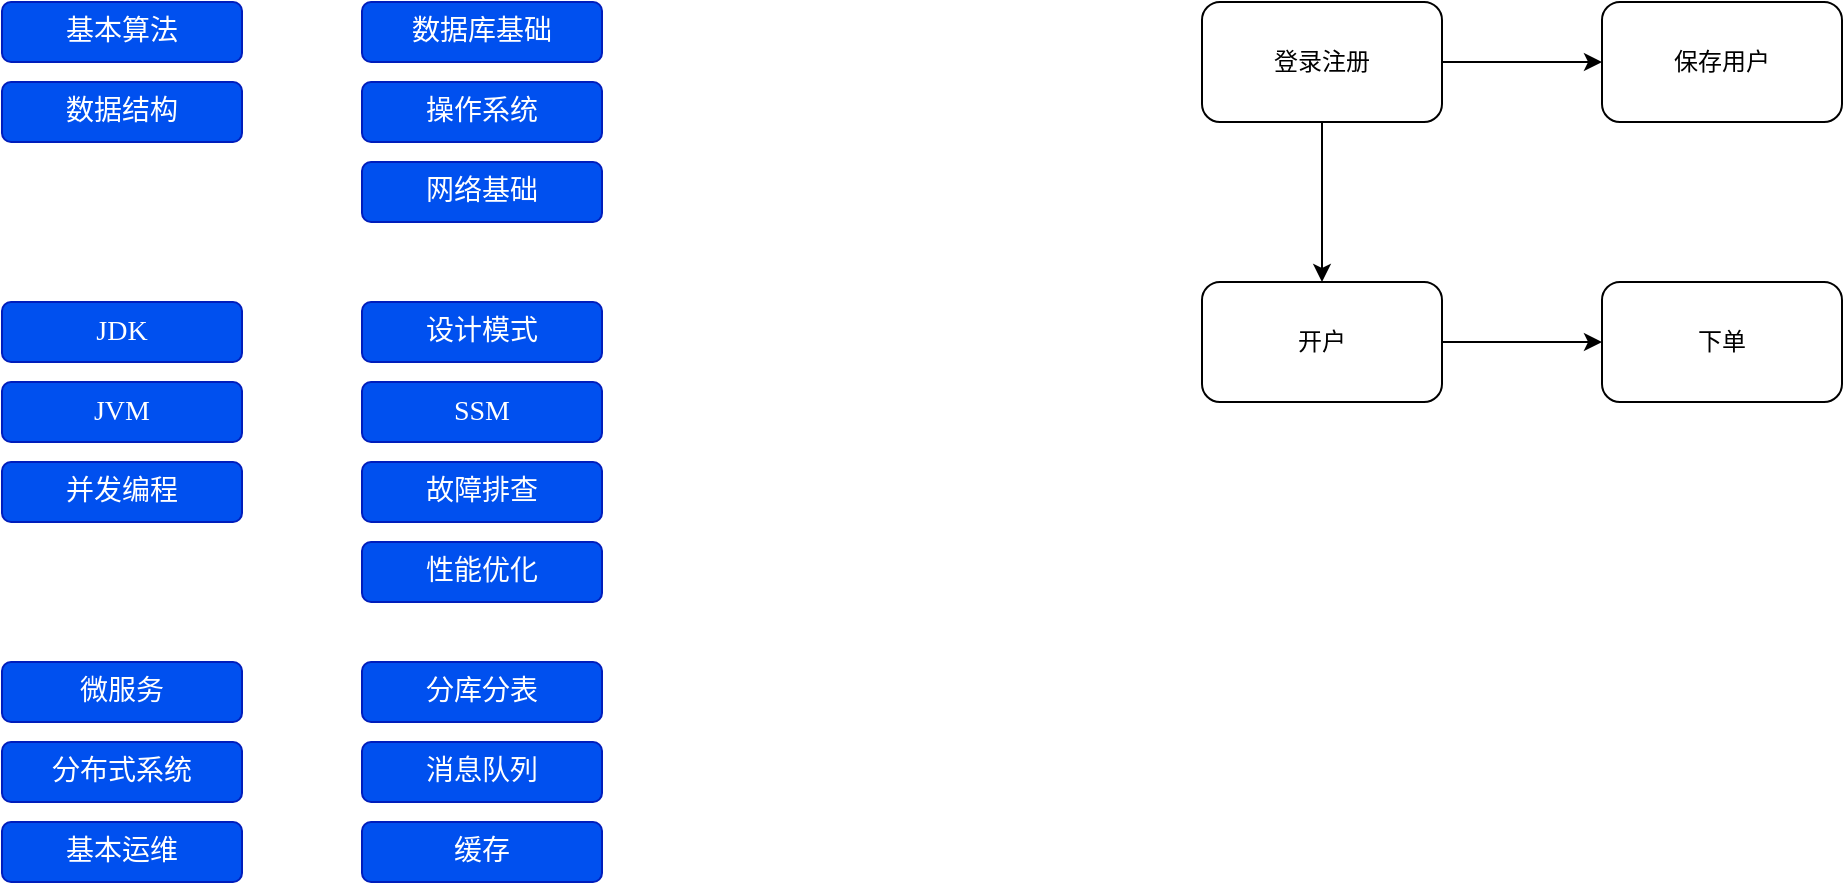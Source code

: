 <mxfile version="16.6.1" type="github">
  <diagram id="jMUCffKsJ7CRJ28KtjYn" name="Page-1">
    <mxGraphModel dx="1426" dy="794" grid="1" gridSize="10" guides="1" tooltips="1" connect="1" arrows="1" fold="1" page="1" pageScale="1" pageWidth="1654" pageHeight="2336" math="0" shadow="0">
      <root>
        <mxCell id="0" />
        <mxCell id="1" parent="0" />
        <mxCell id="o8Iqj-5iZBnQBGtUt5R7-1" value="&lt;font color=&quot;#ffffff&quot; style=&quot;font-size: 14px&quot; face=&quot;Verdana&quot;&gt;基本算法&lt;/font&gt;" style="rounded=1;whiteSpace=wrap;html=1;fillColor=#0050ef;fontColor=#ffffff;strokeColor=#001DBC;" parent="1" vertex="1">
          <mxGeometry x="210" y="80" width="120" height="30" as="geometry" />
        </mxCell>
        <mxCell id="o8Iqj-5iZBnQBGtUt5R7-2" value="&lt;font color=&quot;#ffffff&quot; style=&quot;font-size: 14px&quot; face=&quot;Verdana&quot;&gt;数据结构&lt;/font&gt;" style="rounded=1;whiteSpace=wrap;html=1;fillColor=#0050ef;fontColor=#ffffff;strokeColor=#001DBC;" parent="1" vertex="1">
          <mxGeometry x="210" y="120" width="120" height="30" as="geometry" />
        </mxCell>
        <mxCell id="o8Iqj-5iZBnQBGtUt5R7-3" value="&lt;font color=&quot;#ffffff&quot; style=&quot;font-size: 14px&quot; face=&quot;Verdana&quot;&gt;数据库基础&lt;/font&gt;" style="rounded=1;whiteSpace=wrap;html=1;fillColor=#0050ef;fontColor=#ffffff;strokeColor=#001DBC;" parent="1" vertex="1">
          <mxGeometry x="390" y="80" width="120" height="30" as="geometry" />
        </mxCell>
        <mxCell id="o8Iqj-5iZBnQBGtUt5R7-4" value="&lt;font color=&quot;#ffffff&quot; style=&quot;font-size: 14px&quot; face=&quot;Verdana&quot;&gt;操作系统&lt;/font&gt;" style="rounded=1;whiteSpace=wrap;html=1;fillColor=#0050ef;fontColor=#ffffff;strokeColor=#001DBC;" parent="1" vertex="1">
          <mxGeometry x="390" y="120" width="120" height="30" as="geometry" />
        </mxCell>
        <mxCell id="o8Iqj-5iZBnQBGtUt5R7-5" value="&lt;font color=&quot;#ffffff&quot; style=&quot;font-size: 14px&quot; face=&quot;Verdana&quot;&gt;网络基础&lt;/font&gt;" style="rounded=1;whiteSpace=wrap;html=1;fillColor=#0050ef;fontColor=#ffffff;strokeColor=#001DBC;" parent="1" vertex="1">
          <mxGeometry x="390" y="160" width="120" height="30" as="geometry" />
        </mxCell>
        <mxCell id="o8Iqj-5iZBnQBGtUt5R7-7" value="&lt;font color=&quot;#ffffff&quot; style=&quot;font-size: 14px&quot; face=&quot;Verdana&quot;&gt;JDK&lt;br&gt;&lt;/font&gt;" style="rounded=1;whiteSpace=wrap;html=1;fillColor=#0050ef;fontColor=#ffffff;strokeColor=#001DBC;" parent="1" vertex="1">
          <mxGeometry x="210" y="230" width="120" height="30" as="geometry" />
        </mxCell>
        <mxCell id="o8Iqj-5iZBnQBGtUt5R7-8" value="&lt;font color=&quot;#ffffff&quot; style=&quot;font-size: 14px&quot; face=&quot;Verdana&quot;&gt;设计模式&lt;br&gt;&lt;/font&gt;" style="rounded=1;whiteSpace=wrap;html=1;fillColor=#0050ef;fontColor=#ffffff;strokeColor=#001DBC;" parent="1" vertex="1">
          <mxGeometry x="390" y="230" width="120" height="30" as="geometry" />
        </mxCell>
        <mxCell id="o8Iqj-5iZBnQBGtUt5R7-9" value="&lt;font color=&quot;#ffffff&quot; style=&quot;font-size: 14px&quot; face=&quot;Verdana&quot;&gt;JVM&lt;br&gt;&lt;/font&gt;" style="rounded=1;whiteSpace=wrap;html=1;fillColor=#0050ef;fontColor=#ffffff;strokeColor=#001DBC;" parent="1" vertex="1">
          <mxGeometry x="210" y="270" width="120" height="30" as="geometry" />
        </mxCell>
        <mxCell id="o8Iqj-5iZBnQBGtUt5R7-10" value="&lt;font color=&quot;#ffffff&quot; style=&quot;font-size: 14px&quot; face=&quot;Verdana&quot;&gt;SSM&lt;br&gt;&lt;/font&gt;" style="rounded=1;whiteSpace=wrap;html=1;fillColor=#0050ef;fontColor=#ffffff;strokeColor=#001DBC;" parent="1" vertex="1">
          <mxGeometry x="390" y="270" width="120" height="30" as="geometry" />
        </mxCell>
        <mxCell id="o8Iqj-5iZBnQBGtUt5R7-11" value="&lt;font color=&quot;#ffffff&quot; style=&quot;font-size: 14px&quot; face=&quot;Verdana&quot;&gt;并发编程&lt;br&gt;&lt;/font&gt;" style="rounded=1;whiteSpace=wrap;html=1;fillColor=#0050ef;fontColor=#ffffff;strokeColor=#001DBC;" parent="1" vertex="1">
          <mxGeometry x="210" y="310" width="120" height="30" as="geometry" />
        </mxCell>
        <mxCell id="o8Iqj-5iZBnQBGtUt5R7-12" value="&lt;font color=&quot;#ffffff&quot; style=&quot;font-size: 14px&quot; face=&quot;Verdana&quot;&gt;故障排查&lt;br&gt;&lt;/font&gt;" style="rounded=1;whiteSpace=wrap;html=1;fillColor=#0050ef;fontColor=#ffffff;strokeColor=#001DBC;" parent="1" vertex="1">
          <mxGeometry x="390" y="310" width="120" height="30" as="geometry" />
        </mxCell>
        <mxCell id="o8Iqj-5iZBnQBGtUt5R7-13" value="&lt;font color=&quot;#ffffff&quot; style=&quot;font-size: 14px&quot; face=&quot;Verdana&quot;&gt;性能优化&lt;br&gt;&lt;/font&gt;" style="rounded=1;whiteSpace=wrap;html=1;fillColor=#0050ef;fontColor=#ffffff;strokeColor=#001DBC;" parent="1" vertex="1">
          <mxGeometry x="390" y="350" width="120" height="30" as="geometry" />
        </mxCell>
        <mxCell id="o8Iqj-5iZBnQBGtUt5R7-14" value="&lt;font color=&quot;#ffffff&quot; style=&quot;font-size: 14px&quot; face=&quot;Verdana&quot;&gt;微服务&lt;br&gt;&lt;/font&gt;" style="rounded=1;whiteSpace=wrap;html=1;fillColor=#0050ef;fontColor=#ffffff;strokeColor=#001DBC;" parent="1" vertex="1">
          <mxGeometry x="210" y="410" width="120" height="30" as="geometry" />
        </mxCell>
        <mxCell id="o8Iqj-5iZBnQBGtUt5R7-15" value="&lt;font color=&quot;#ffffff&quot; style=&quot;font-size: 14px&quot; face=&quot;Verdana&quot;&gt;分布式系统&lt;br&gt;&lt;/font&gt;" style="rounded=1;whiteSpace=wrap;html=1;fillColor=#0050ef;fontColor=#ffffff;strokeColor=#001DBC;" parent="1" vertex="1">
          <mxGeometry x="210" y="450" width="120" height="30" as="geometry" />
        </mxCell>
        <mxCell id="o8Iqj-5iZBnQBGtUt5R7-16" value="&lt;font color=&quot;#ffffff&quot; style=&quot;font-size: 14px&quot; face=&quot;Verdana&quot;&gt;分库分表&lt;br&gt;&lt;/font&gt;" style="rounded=1;whiteSpace=wrap;html=1;fillColor=#0050ef;fontColor=#ffffff;strokeColor=#001DBC;" parent="1" vertex="1">
          <mxGeometry x="390" y="410" width="120" height="30" as="geometry" />
        </mxCell>
        <mxCell id="o8Iqj-5iZBnQBGtUt5R7-17" value="&lt;font color=&quot;#ffffff&quot; style=&quot;font-size: 14px&quot; face=&quot;Verdana&quot;&gt;消息队列&lt;br&gt;&lt;/font&gt;" style="rounded=1;whiteSpace=wrap;html=1;fillColor=#0050ef;fontColor=#ffffff;strokeColor=#001DBC;" parent="1" vertex="1">
          <mxGeometry x="390" y="450" width="120" height="30" as="geometry" />
        </mxCell>
        <mxCell id="o8Iqj-5iZBnQBGtUt5R7-18" value="&lt;font color=&quot;#ffffff&quot; style=&quot;font-size: 14px&quot; face=&quot;Verdana&quot;&gt;缓存&lt;br&gt;&lt;/font&gt;" style="rounded=1;whiteSpace=wrap;html=1;fillColor=#0050ef;fontColor=#ffffff;strokeColor=#001DBC;" parent="1" vertex="1">
          <mxGeometry x="390" y="490" width="120" height="30" as="geometry" />
        </mxCell>
        <mxCell id="o8Iqj-5iZBnQBGtUt5R7-19" value="&lt;font color=&quot;#ffffff&quot; style=&quot;font-size: 14px&quot; face=&quot;Verdana&quot;&gt;基本运维&lt;br&gt;&lt;/font&gt;" style="rounded=1;whiteSpace=wrap;html=1;fillColor=#0050ef;fontColor=#ffffff;strokeColor=#001DBC;" parent="1" vertex="1">
          <mxGeometry x="210" y="490" width="120" height="30" as="geometry" />
        </mxCell>
        <mxCell id="hyaUpE3TU4fiWR8MZ9cF-3" value="" style="edgeStyle=orthogonalEdgeStyle;rounded=0;orthogonalLoop=1;jettySize=auto;html=1;" edge="1" parent="1" source="hyaUpE3TU4fiWR8MZ9cF-1" target="hyaUpE3TU4fiWR8MZ9cF-2">
          <mxGeometry relative="1" as="geometry" />
        </mxCell>
        <mxCell id="hyaUpE3TU4fiWR8MZ9cF-7" value="" style="edgeStyle=orthogonalEdgeStyle;rounded=0;orthogonalLoop=1;jettySize=auto;html=1;" edge="1" parent="1" source="hyaUpE3TU4fiWR8MZ9cF-1" target="hyaUpE3TU4fiWR8MZ9cF-6">
          <mxGeometry relative="1" as="geometry" />
        </mxCell>
        <mxCell id="hyaUpE3TU4fiWR8MZ9cF-1" value="登录注册" style="rounded=1;whiteSpace=wrap;html=1;" vertex="1" parent="1">
          <mxGeometry x="810" y="80" width="120" height="60" as="geometry" />
        </mxCell>
        <mxCell id="hyaUpE3TU4fiWR8MZ9cF-5" value="" style="edgeStyle=orthogonalEdgeStyle;rounded=0;orthogonalLoop=1;jettySize=auto;html=1;" edge="1" parent="1" source="hyaUpE3TU4fiWR8MZ9cF-2" target="hyaUpE3TU4fiWR8MZ9cF-4">
          <mxGeometry relative="1" as="geometry" />
        </mxCell>
        <mxCell id="hyaUpE3TU4fiWR8MZ9cF-2" value="开户" style="whiteSpace=wrap;html=1;rounded=1;" vertex="1" parent="1">
          <mxGeometry x="810" y="220" width="120" height="60" as="geometry" />
        </mxCell>
        <mxCell id="hyaUpE3TU4fiWR8MZ9cF-4" value="下单" style="whiteSpace=wrap;html=1;rounded=1;" vertex="1" parent="1">
          <mxGeometry x="1010" y="220" width="120" height="60" as="geometry" />
        </mxCell>
        <mxCell id="hyaUpE3TU4fiWR8MZ9cF-6" value="保存用户" style="whiteSpace=wrap;html=1;rounded=1;" vertex="1" parent="1">
          <mxGeometry x="1010" y="80" width="120" height="60" as="geometry" />
        </mxCell>
      </root>
    </mxGraphModel>
  </diagram>
</mxfile>
